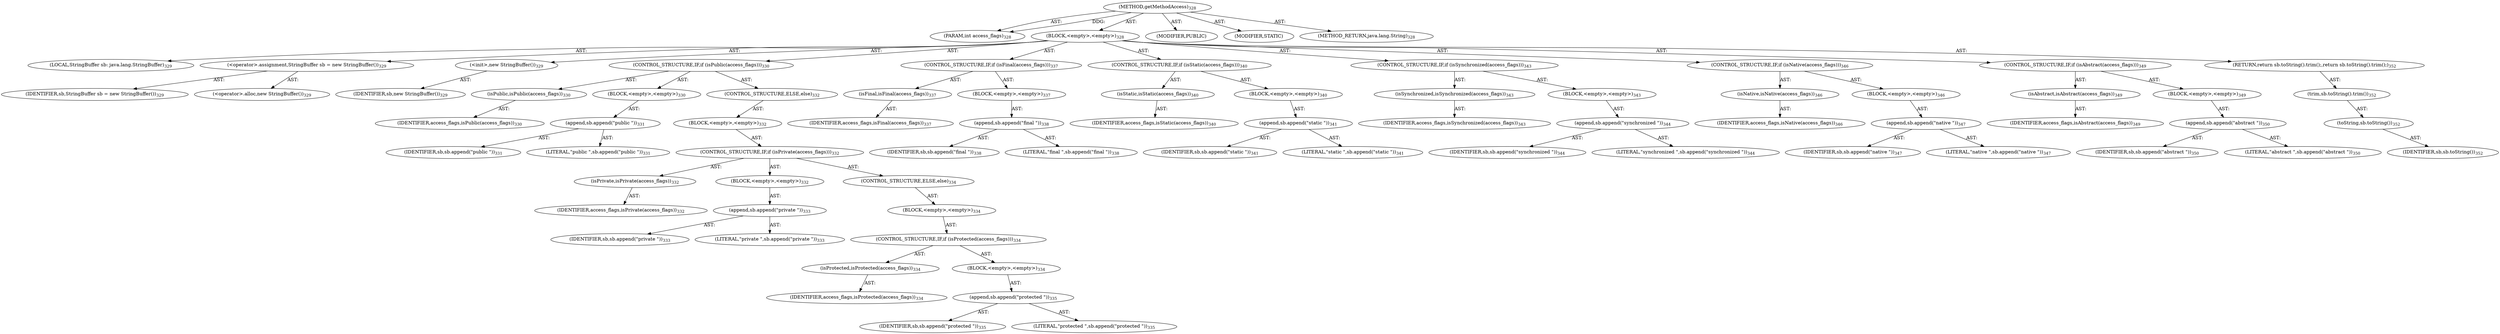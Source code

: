digraph "getMethodAccess" {  
"111669149715" [label = <(METHOD,getMethodAccess)<SUB>328</SUB>> ]
"115964117014" [label = <(PARAM,int access_flags)<SUB>328</SUB>> ]
"25769803811" [label = <(BLOCK,&lt;empty&gt;,&lt;empty&gt;)<SUB>328</SUB>> ]
"94489280522" [label = <(LOCAL,StringBuffer sb: java.lang.StringBuffer)<SUB>329</SUB>> ]
"30064771183" [label = <(&lt;operator&gt;.assignment,StringBuffer sb = new StringBuffer())<SUB>329</SUB>> ]
"68719476819" [label = <(IDENTIFIER,sb,StringBuffer sb = new StringBuffer())<SUB>329</SUB>> ]
"30064771184" [label = <(&lt;operator&gt;.alloc,new StringBuffer())<SUB>329</SUB>> ]
"30064771185" [label = <(&lt;init&gt;,new StringBuffer())<SUB>329</SUB>> ]
"68719476820" [label = <(IDENTIFIER,sb,new StringBuffer())<SUB>329</SUB>> ]
"47244640272" [label = <(CONTROL_STRUCTURE,IF,if (isPublic(access_flags)))<SUB>330</SUB>> ]
"30064771186" [label = <(isPublic,isPublic(access_flags))<SUB>330</SUB>> ]
"68719476821" [label = <(IDENTIFIER,access_flags,isPublic(access_flags))<SUB>330</SUB>> ]
"25769803812" [label = <(BLOCK,&lt;empty&gt;,&lt;empty&gt;)<SUB>330</SUB>> ]
"30064771187" [label = <(append,sb.append(&quot;public &quot;))<SUB>331</SUB>> ]
"68719476822" [label = <(IDENTIFIER,sb,sb.append(&quot;public &quot;))<SUB>331</SUB>> ]
"90194313262" [label = <(LITERAL,&quot;public &quot;,sb.append(&quot;public &quot;))<SUB>331</SUB>> ]
"47244640273" [label = <(CONTROL_STRUCTURE,ELSE,else)<SUB>332</SUB>> ]
"25769803813" [label = <(BLOCK,&lt;empty&gt;,&lt;empty&gt;)<SUB>332</SUB>> ]
"47244640274" [label = <(CONTROL_STRUCTURE,IF,if (isPrivate(access_flags)))<SUB>332</SUB>> ]
"30064771188" [label = <(isPrivate,isPrivate(access_flags))<SUB>332</SUB>> ]
"68719476823" [label = <(IDENTIFIER,access_flags,isPrivate(access_flags))<SUB>332</SUB>> ]
"25769803814" [label = <(BLOCK,&lt;empty&gt;,&lt;empty&gt;)<SUB>332</SUB>> ]
"30064771189" [label = <(append,sb.append(&quot;private &quot;))<SUB>333</SUB>> ]
"68719476824" [label = <(IDENTIFIER,sb,sb.append(&quot;private &quot;))<SUB>333</SUB>> ]
"90194313263" [label = <(LITERAL,&quot;private &quot;,sb.append(&quot;private &quot;))<SUB>333</SUB>> ]
"47244640275" [label = <(CONTROL_STRUCTURE,ELSE,else)<SUB>334</SUB>> ]
"25769803815" [label = <(BLOCK,&lt;empty&gt;,&lt;empty&gt;)<SUB>334</SUB>> ]
"47244640276" [label = <(CONTROL_STRUCTURE,IF,if (isProtected(access_flags)))<SUB>334</SUB>> ]
"30064771190" [label = <(isProtected,isProtected(access_flags))<SUB>334</SUB>> ]
"68719476825" [label = <(IDENTIFIER,access_flags,isProtected(access_flags))<SUB>334</SUB>> ]
"25769803816" [label = <(BLOCK,&lt;empty&gt;,&lt;empty&gt;)<SUB>334</SUB>> ]
"30064771191" [label = <(append,sb.append(&quot;protected &quot;))<SUB>335</SUB>> ]
"68719476826" [label = <(IDENTIFIER,sb,sb.append(&quot;protected &quot;))<SUB>335</SUB>> ]
"90194313264" [label = <(LITERAL,&quot;protected &quot;,sb.append(&quot;protected &quot;))<SUB>335</SUB>> ]
"47244640277" [label = <(CONTROL_STRUCTURE,IF,if (isFinal(access_flags)))<SUB>337</SUB>> ]
"30064771192" [label = <(isFinal,isFinal(access_flags))<SUB>337</SUB>> ]
"68719476827" [label = <(IDENTIFIER,access_flags,isFinal(access_flags))<SUB>337</SUB>> ]
"25769803817" [label = <(BLOCK,&lt;empty&gt;,&lt;empty&gt;)<SUB>337</SUB>> ]
"30064771193" [label = <(append,sb.append(&quot;final &quot;))<SUB>338</SUB>> ]
"68719476828" [label = <(IDENTIFIER,sb,sb.append(&quot;final &quot;))<SUB>338</SUB>> ]
"90194313265" [label = <(LITERAL,&quot;final &quot;,sb.append(&quot;final &quot;))<SUB>338</SUB>> ]
"47244640278" [label = <(CONTROL_STRUCTURE,IF,if (isStatic(access_flags)))<SUB>340</SUB>> ]
"30064771194" [label = <(isStatic,isStatic(access_flags))<SUB>340</SUB>> ]
"68719476829" [label = <(IDENTIFIER,access_flags,isStatic(access_flags))<SUB>340</SUB>> ]
"25769803818" [label = <(BLOCK,&lt;empty&gt;,&lt;empty&gt;)<SUB>340</SUB>> ]
"30064771195" [label = <(append,sb.append(&quot;static &quot;))<SUB>341</SUB>> ]
"68719476830" [label = <(IDENTIFIER,sb,sb.append(&quot;static &quot;))<SUB>341</SUB>> ]
"90194313266" [label = <(LITERAL,&quot;static &quot;,sb.append(&quot;static &quot;))<SUB>341</SUB>> ]
"47244640279" [label = <(CONTROL_STRUCTURE,IF,if (isSynchronized(access_flags)))<SUB>343</SUB>> ]
"30064771196" [label = <(isSynchronized,isSynchronized(access_flags))<SUB>343</SUB>> ]
"68719476831" [label = <(IDENTIFIER,access_flags,isSynchronized(access_flags))<SUB>343</SUB>> ]
"25769803819" [label = <(BLOCK,&lt;empty&gt;,&lt;empty&gt;)<SUB>343</SUB>> ]
"30064771197" [label = <(append,sb.append(&quot;synchronized &quot;))<SUB>344</SUB>> ]
"68719476832" [label = <(IDENTIFIER,sb,sb.append(&quot;synchronized &quot;))<SUB>344</SUB>> ]
"90194313267" [label = <(LITERAL,&quot;synchronized &quot;,sb.append(&quot;synchronized &quot;))<SUB>344</SUB>> ]
"47244640280" [label = <(CONTROL_STRUCTURE,IF,if (isNative(access_flags)))<SUB>346</SUB>> ]
"30064771198" [label = <(isNative,isNative(access_flags))<SUB>346</SUB>> ]
"68719476833" [label = <(IDENTIFIER,access_flags,isNative(access_flags))<SUB>346</SUB>> ]
"25769803820" [label = <(BLOCK,&lt;empty&gt;,&lt;empty&gt;)<SUB>346</SUB>> ]
"30064771199" [label = <(append,sb.append(&quot;native &quot;))<SUB>347</SUB>> ]
"68719476834" [label = <(IDENTIFIER,sb,sb.append(&quot;native &quot;))<SUB>347</SUB>> ]
"90194313268" [label = <(LITERAL,&quot;native &quot;,sb.append(&quot;native &quot;))<SUB>347</SUB>> ]
"47244640281" [label = <(CONTROL_STRUCTURE,IF,if (isAbstract(access_flags)))<SUB>349</SUB>> ]
"30064771200" [label = <(isAbstract,isAbstract(access_flags))<SUB>349</SUB>> ]
"68719476835" [label = <(IDENTIFIER,access_flags,isAbstract(access_flags))<SUB>349</SUB>> ]
"25769803821" [label = <(BLOCK,&lt;empty&gt;,&lt;empty&gt;)<SUB>349</SUB>> ]
"30064771201" [label = <(append,sb.append(&quot;abstract &quot;))<SUB>350</SUB>> ]
"68719476836" [label = <(IDENTIFIER,sb,sb.append(&quot;abstract &quot;))<SUB>350</SUB>> ]
"90194313269" [label = <(LITERAL,&quot;abstract &quot;,sb.append(&quot;abstract &quot;))<SUB>350</SUB>> ]
"146028888082" [label = <(RETURN,return sb.toString().trim();,return sb.toString().trim();)<SUB>352</SUB>> ]
"30064771202" [label = <(trim,sb.toString().trim())<SUB>352</SUB>> ]
"30064771203" [label = <(toString,sb.toString())<SUB>352</SUB>> ]
"68719476837" [label = <(IDENTIFIER,sb,sb.toString())<SUB>352</SUB>> ]
"133143986240" [label = <(MODIFIER,PUBLIC)> ]
"133143986241" [label = <(MODIFIER,STATIC)> ]
"128849018899" [label = <(METHOD_RETURN,java.lang.String)<SUB>328</SUB>> ]
  "111669149715" -> "115964117014"  [ label = "AST: "] 
  "111669149715" -> "25769803811"  [ label = "AST: "] 
  "111669149715" -> "133143986240"  [ label = "AST: "] 
  "111669149715" -> "133143986241"  [ label = "AST: "] 
  "111669149715" -> "128849018899"  [ label = "AST: "] 
  "25769803811" -> "94489280522"  [ label = "AST: "] 
  "25769803811" -> "30064771183"  [ label = "AST: "] 
  "25769803811" -> "30064771185"  [ label = "AST: "] 
  "25769803811" -> "47244640272"  [ label = "AST: "] 
  "25769803811" -> "47244640277"  [ label = "AST: "] 
  "25769803811" -> "47244640278"  [ label = "AST: "] 
  "25769803811" -> "47244640279"  [ label = "AST: "] 
  "25769803811" -> "47244640280"  [ label = "AST: "] 
  "25769803811" -> "47244640281"  [ label = "AST: "] 
  "25769803811" -> "146028888082"  [ label = "AST: "] 
  "30064771183" -> "68719476819"  [ label = "AST: "] 
  "30064771183" -> "30064771184"  [ label = "AST: "] 
  "30064771185" -> "68719476820"  [ label = "AST: "] 
  "47244640272" -> "30064771186"  [ label = "AST: "] 
  "47244640272" -> "25769803812"  [ label = "AST: "] 
  "47244640272" -> "47244640273"  [ label = "AST: "] 
  "30064771186" -> "68719476821"  [ label = "AST: "] 
  "25769803812" -> "30064771187"  [ label = "AST: "] 
  "30064771187" -> "68719476822"  [ label = "AST: "] 
  "30064771187" -> "90194313262"  [ label = "AST: "] 
  "47244640273" -> "25769803813"  [ label = "AST: "] 
  "25769803813" -> "47244640274"  [ label = "AST: "] 
  "47244640274" -> "30064771188"  [ label = "AST: "] 
  "47244640274" -> "25769803814"  [ label = "AST: "] 
  "47244640274" -> "47244640275"  [ label = "AST: "] 
  "30064771188" -> "68719476823"  [ label = "AST: "] 
  "25769803814" -> "30064771189"  [ label = "AST: "] 
  "30064771189" -> "68719476824"  [ label = "AST: "] 
  "30064771189" -> "90194313263"  [ label = "AST: "] 
  "47244640275" -> "25769803815"  [ label = "AST: "] 
  "25769803815" -> "47244640276"  [ label = "AST: "] 
  "47244640276" -> "30064771190"  [ label = "AST: "] 
  "47244640276" -> "25769803816"  [ label = "AST: "] 
  "30064771190" -> "68719476825"  [ label = "AST: "] 
  "25769803816" -> "30064771191"  [ label = "AST: "] 
  "30064771191" -> "68719476826"  [ label = "AST: "] 
  "30064771191" -> "90194313264"  [ label = "AST: "] 
  "47244640277" -> "30064771192"  [ label = "AST: "] 
  "47244640277" -> "25769803817"  [ label = "AST: "] 
  "30064771192" -> "68719476827"  [ label = "AST: "] 
  "25769803817" -> "30064771193"  [ label = "AST: "] 
  "30064771193" -> "68719476828"  [ label = "AST: "] 
  "30064771193" -> "90194313265"  [ label = "AST: "] 
  "47244640278" -> "30064771194"  [ label = "AST: "] 
  "47244640278" -> "25769803818"  [ label = "AST: "] 
  "30064771194" -> "68719476829"  [ label = "AST: "] 
  "25769803818" -> "30064771195"  [ label = "AST: "] 
  "30064771195" -> "68719476830"  [ label = "AST: "] 
  "30064771195" -> "90194313266"  [ label = "AST: "] 
  "47244640279" -> "30064771196"  [ label = "AST: "] 
  "47244640279" -> "25769803819"  [ label = "AST: "] 
  "30064771196" -> "68719476831"  [ label = "AST: "] 
  "25769803819" -> "30064771197"  [ label = "AST: "] 
  "30064771197" -> "68719476832"  [ label = "AST: "] 
  "30064771197" -> "90194313267"  [ label = "AST: "] 
  "47244640280" -> "30064771198"  [ label = "AST: "] 
  "47244640280" -> "25769803820"  [ label = "AST: "] 
  "30064771198" -> "68719476833"  [ label = "AST: "] 
  "25769803820" -> "30064771199"  [ label = "AST: "] 
  "30064771199" -> "68719476834"  [ label = "AST: "] 
  "30064771199" -> "90194313268"  [ label = "AST: "] 
  "47244640281" -> "30064771200"  [ label = "AST: "] 
  "47244640281" -> "25769803821"  [ label = "AST: "] 
  "30064771200" -> "68719476835"  [ label = "AST: "] 
  "25769803821" -> "30064771201"  [ label = "AST: "] 
  "30064771201" -> "68719476836"  [ label = "AST: "] 
  "30064771201" -> "90194313269"  [ label = "AST: "] 
  "146028888082" -> "30064771202"  [ label = "AST: "] 
  "30064771202" -> "30064771203"  [ label = "AST: "] 
  "30064771203" -> "68719476837"  [ label = "AST: "] 
  "111669149715" -> "115964117014"  [ label = "DDG: "] 
}
